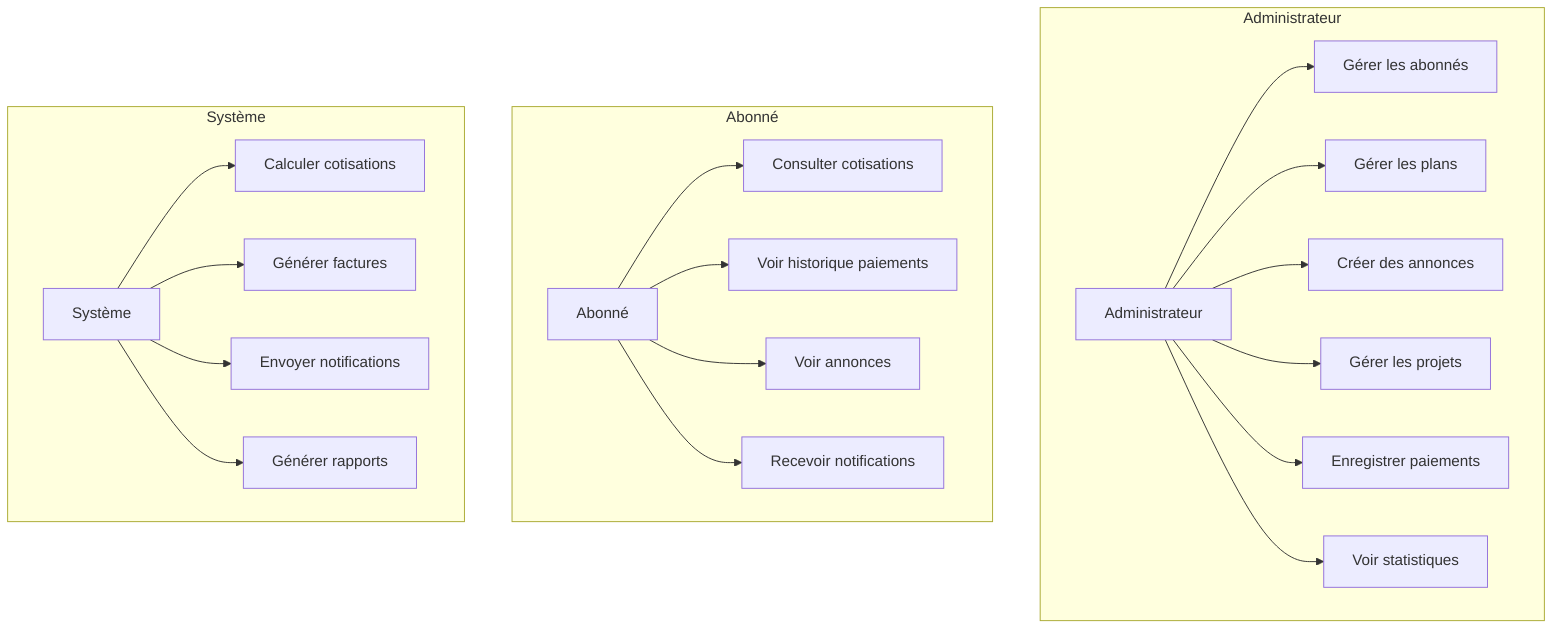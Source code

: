 graph TD
    subgraph Administrateur
        A[Administrateur] --> B[Gérer les abonnés]
        A --> C[Gérer les plans]
        A --> D[Créer des annonces]
        A --> E[Gérer les projets]
        A --> F[Enregistrer paiements]
        A --> G[Voir statistiques]
    end

    subgraph Abonné
        H[Abonné] --> I[Consulter cotisations]
        H --> J[Voir historique paiements]
        H --> K[Voir annonces]
        H --> L[Recevoir notifications]
    end

    subgraph Système
        M[Système] --> N[Calculer cotisations]
        M --> O[Générer factures]
        M --> P[Envoyer notifications]
        M --> Q[Générer rapports]
    end
